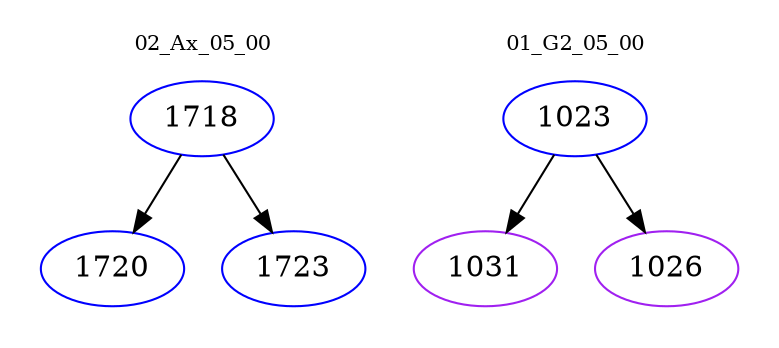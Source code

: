 digraph{
subgraph cluster_0 {
color = white
label = "02_Ax_05_00";
fontsize=10;
T0_1718 [label="1718", color="blue"]
T0_1718 -> T0_1720 [color="black"]
T0_1720 [label="1720", color="blue"]
T0_1718 -> T0_1723 [color="black"]
T0_1723 [label="1723", color="blue"]
}
subgraph cluster_1 {
color = white
label = "01_G2_05_00";
fontsize=10;
T1_1023 [label="1023", color="blue"]
T1_1023 -> T1_1031 [color="black"]
T1_1031 [label="1031", color="purple"]
T1_1023 -> T1_1026 [color="black"]
T1_1026 [label="1026", color="purple"]
}
}

